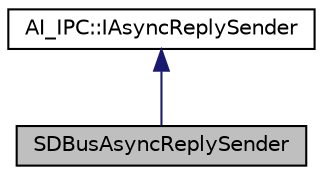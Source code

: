 digraph "SDBusAsyncReplySender"
{
 // LATEX_PDF_SIZE
  edge [fontname="Helvetica",fontsize="10",labelfontname="Helvetica",labelfontsize="10"];
  node [fontname="Helvetica",fontsize="10",shape=record];
  Node1 [label="SDBusAsyncReplySender",height=0.2,width=0.4,color="black", fillcolor="grey75", style="filled", fontcolor="black",tooltip=" "];
  Node2 -> Node1 [dir="back",color="midnightblue",fontsize="10",style="solid",fontname="Helvetica"];
  Node2 [label="AI_IPC::IAsyncReplySender",height=0.2,width=0.4,color="black", fillcolor="white", style="filled",URL="$classAI__IPC_1_1IAsyncReplySender.html",tooltip="Helper class to send reply of a method call asynchronously."];
}
